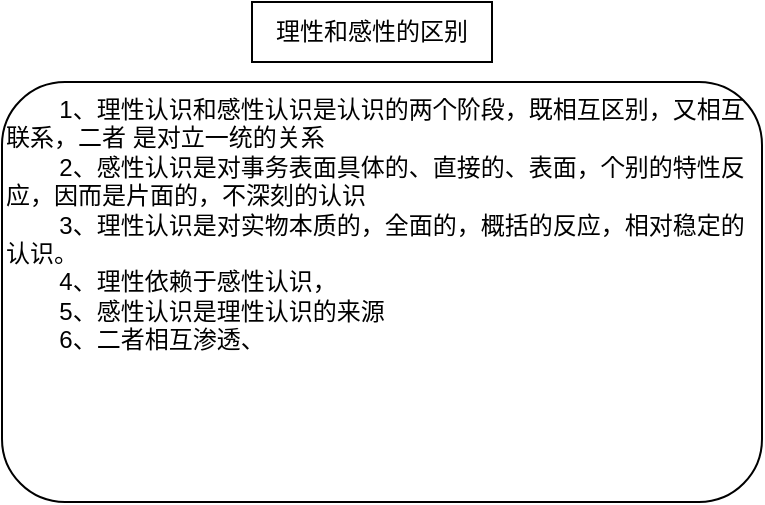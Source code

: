 <mxfile version="24.4.8" type="github">
  <diagram name="第 1 页" id="PjAcBqRV2fCHoLvx2eVG">
    <mxGraphModel dx="2074" dy="1106" grid="1" gridSize="10" guides="1" tooltips="1" connect="1" arrows="1" fold="1" page="1" pageScale="1" pageWidth="827" pageHeight="1169" math="0" shadow="0">
      <root>
        <mxCell id="0" />
        <mxCell id="1" parent="0" />
        <mxCell id="wf0K7BoErGeLCAxH8ynd-1" value="&lt;span style=&quot;white-space: pre;&quot;&gt;&#x9;&lt;/span&gt;1、理性认识和感性认识是认识的两个阶段，既相互区别，又相互联系，二者 是对立一统的关系&lt;div&gt;&lt;span style=&quot;white-space: pre;&quot;&gt;&#x9;&lt;/span&gt;2、感性认识是对事务表面具体的、直接的、表面，个别的特性反应，因而是片面的，不深刻的认识&lt;br&gt;&lt;/div&gt;&lt;div&gt;&lt;span style=&quot;white-space: pre;&quot;&gt;&#x9;&lt;/span&gt;3、理性认识是对实物本质的，全面的，概括的反应，相对稳定的认识。&lt;br&gt;&lt;/div&gt;&lt;div&gt;&lt;span style=&quot;white-space: pre;&quot;&gt;&#x9;&lt;/span&gt;4、理性依赖于感性认识，&lt;br&gt;&lt;/div&gt;&lt;div&gt;&lt;span style=&quot;white-space: pre;&quot;&gt;&#x9;&lt;/span&gt;5、感性认识是理性认识的来源&lt;br&gt;&lt;/div&gt;&lt;div&gt;&lt;span style=&quot;white-space: pre;&quot;&gt;&#x9;&lt;/span&gt;6、二者相互渗透、&lt;br&gt;&lt;/div&gt;" style="rounded=1;whiteSpace=wrap;html=1;align=left;verticalAlign=top;" vertex="1" parent="1">
          <mxGeometry x="150" y="250" width="380" height="210" as="geometry" />
        </mxCell>
        <mxCell id="wf0K7BoErGeLCAxH8ynd-2" value="理性和感性的区别" style="rounded=0;whiteSpace=wrap;html=1;" vertex="1" parent="1">
          <mxGeometry x="275" y="210" width="120" height="30" as="geometry" />
        </mxCell>
      </root>
    </mxGraphModel>
  </diagram>
</mxfile>
